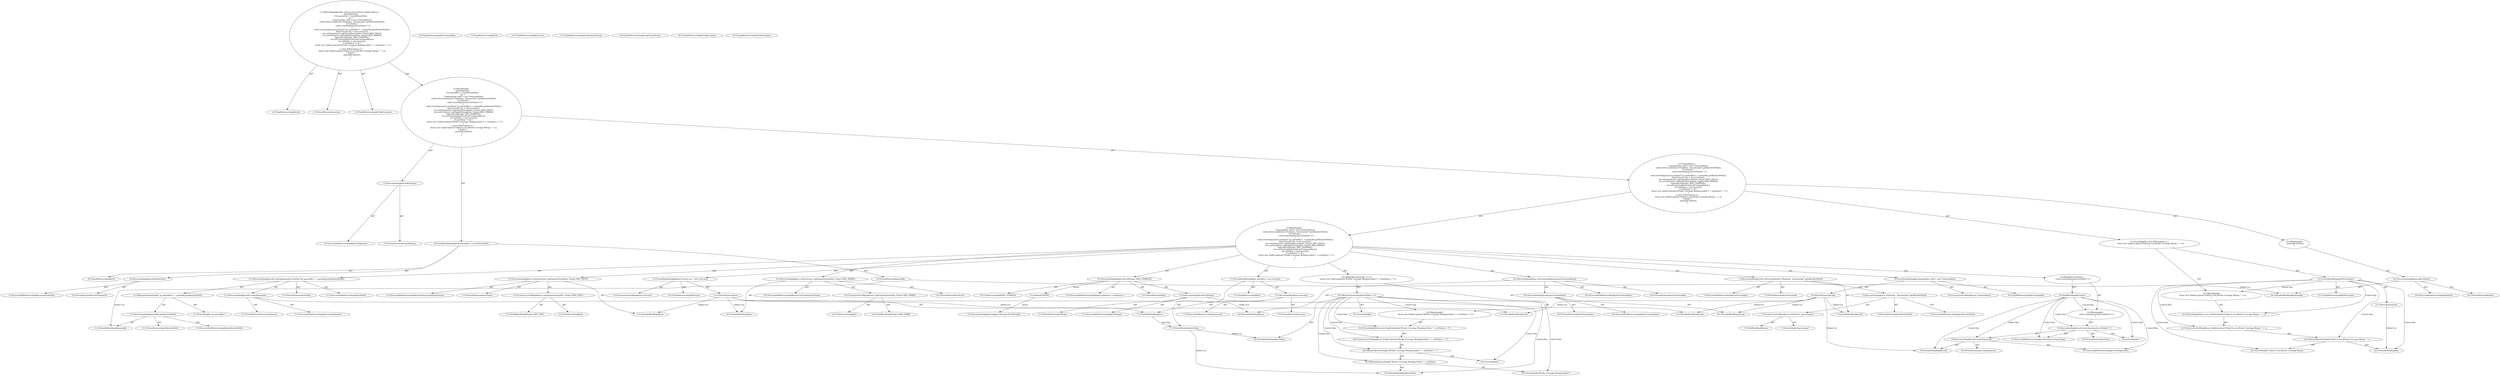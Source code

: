 digraph "execute#?" {
0 [label="2:CtTypeReferenceImpl@void" shape=ellipse]
1 [label="2:CtVirtualElement@execute" shape=ellipse]
2 [label="2:CtTypeReferenceImpl@TaskException" shape=ellipse]
3 [label="3:CtExecutableReferenceImpl@checkOptions()" shape=ellipse]
4 [label="3:CtVirtualElement@checkOptions" shape=ellipse]
5 [label="3:CtInvocationImpl@checkOptions()" shape=ellipse]
6 [label="4:CtTypeReferenceImpl@File" shape=ellipse]
7 [label="4:CtExecutableReferenceImpl@createParamFile()" shape=ellipse]
8 [label="4:CtVirtualElement@createParamFile" shape=ellipse]
9 [label="4:CtInvocationImpl@createParamFile()" shape=ellipse]
10 [label="4:CtVirtualElement@paramfile" shape=ellipse]
11 [label="4:CtLocalVariableImpl@File paramfile = createParamFile()" shape=ellipse]
12 [label="6:CtTypeReferenceImpl@Commandline" shape=ellipse]
13 [label="6:CtTypeReferenceImpl@Commandline" shape=ellipse]
14 [label="6:CtConstructorCallImpl@new Commandline()" shape=ellipse]
15 [label="6:CtVirtualElement@cmdl" shape=ellipse]
16 [label="6:CtLocalVariableImpl@Commandline cmdl = new Commandline()" shape=ellipse]
17 [label="7:CtExecutableReferenceImpl@setExecutable()" shape=ellipse]
18 [label="7:CtVirtualElement@setExecutable" shape=ellipse]
19 [label="7:CtVariableReadImpl@cmdl" shape=ellipse]
20 [label="7:CtExecutableReferenceImpl@getAbsolutePath()" shape=ellipse]
21 [label="7:CtVirtualElement@getAbsolutePath" shape=ellipse]
22 [label="7:CtTypeReferenceImpl@File" shape=ellipse]
23 [label="7:CtFieldReadImpl@home" shape=ellipse]
24 [label="7:CtLiteralImpl@\"jpcovmerge\"" shape=ellipse]
25 [label="7:CtConstructorCallImpl@new File(home, \"jpcovmerge\")" shape=ellipse]
26 [label="7:CtInvocationImpl@new File(home, \"jpcovmerge\").getAbsolutePath()" shape=ellipse]
27 [label="7:CtInvocationImpl@cmdl.setExecutable(new File(home, \"jpcovmerge\").getAbsolutePath())" shape=ellipse]
28 [label="8:CtFieldReadImpl@verbose" shape=ellipse]
29 [label="9:CtExecutableReferenceImpl@setValue(java.lang.String)" shape=ellipse]
30 [label="9:CtVirtualElement@setValue" shape=ellipse]
31 [label="9:CtExecutableReferenceImpl@createArgument()" shape=ellipse]
32 [label="9:CtVirtualElement@createArgument" shape=ellipse]
33 [label="9:CtVariableReadImpl@cmdl" shape=ellipse]
34 [label="9:CtInvocationImpl@cmdl.createArgument()" shape=ellipse]
35 [label="9:CtLiteralImpl@\"-v\"" shape=ellipse]
36 [label="9:CtInvocationImpl@cmdl.createArgument().setValue(\"-v\")" shape=ellipse]
37 [label="8:CtBlockImpl@\{
    cmdl.createArgument().setValue(\"-v\");
\}" shape=ellipse]
38 [label="8:CtIfImpl@if (verbose) \{
    cmdl.createArgument().setValue(\"-v\");
\}" shape=ellipse]
39 [label="11:CtExecutableReferenceImpl@setValue()" shape=ellipse]
40 [label="11:CtVirtualElement@setValue" shape=ellipse]
41 [label="11:CtExecutableReferenceImpl@createArgument()" shape=ellipse]
42 [label="11:CtVirtualElement@createArgument" shape=ellipse]
43 [label="11:CtVariableReadImpl@cmdl" shape=ellipse]
44 [label="11:CtInvocationImpl@cmdl.createArgument()" shape=ellipse]
45 [label="11:CtLiteralImpl@\"-jp_paramfile=\"" shape=ellipse]
46 [label="11:CtExecutableReferenceImpl@getAbsolutePath()" shape=ellipse]
47 [label="11:CtVirtualElement@getAbsolutePath" shape=ellipse]
48 [label="11:CtVariableReadImpl@paramfile" shape=ellipse]
49 [label="11:CtInvocationImpl@paramfile.getAbsolutePath()" shape=ellipse]
50 [label="11:CtBinaryOperatorImpl@\"-jp_paramfile=\" + paramfile.getAbsolutePath()" shape=ellipse]
51 [label="11:CtInvocationImpl@cmdl.createArgument().setValue(\"-jp_paramfile=\" + paramfile.getAbsolutePath())" shape=ellipse]
52 [label="12:CtTypeReferenceImpl@Execute" shape=ellipse]
53 [label="12:CtTypeReferenceImpl@Execute" shape=ellipse]
54 [label="12:CtConstructorCallImpl@new Execute()" shape=ellipse]
55 [label="12:CtVirtualElement@exe" shape=ellipse]
56 [label="12:CtLocalVariableImpl@final Execute exe = new Execute()" shape=ellipse]
57 [label="13:CtExecutableReferenceImpl@setOutput(LogOutputStream)" shape=ellipse]
58 [label="13:CtVirtualElement@setOutput" shape=ellipse]
59 [label="13:CtVariableReadImpl@exe" shape=ellipse]
60 [label="13:CtTypeReferenceImpl@LogOutputStream" shape=ellipse]
61 [label="13:CtThisAccessImpl@this" shape=ellipse]
62 [label="13:CtFieldReadImpl@Project.MSG_INFO" shape=ellipse]
63 [label="13:CtConstructorCallImpl@new LogOutputStream(this, Project.MSG_INFO)" shape=ellipse]
64 [label="13:CtInvocationImpl@exe.setOutput(new LogOutputStream(this, Project.MSG_INFO))" shape=ellipse]
65 [label="14:CtExecutableReferenceImpl@setError(LogOutputStream)" shape=ellipse]
66 [label="14:CtVirtualElement@setError" shape=ellipse]
67 [label="14:CtVariableReadImpl@exe" shape=ellipse]
68 [label="14:CtTypeReferenceImpl@LogOutputStream" shape=ellipse]
69 [label="14:CtThisAccessImpl@this" shape=ellipse]
70 [label="14:CtFieldReadImpl@Project.MSG_WARN" shape=ellipse]
71 [label="14:CtConstructorCallImpl@new LogOutputStream(this, Project.MSG_WARN)" shape=ellipse]
72 [label="14:CtInvocationImpl@exe.setError(new LogOutputStream(this, Project.MSG_WARN))" shape=ellipse]
73 [label="15:CtExecutableReferenceImpl@log(<unknown>,<unknown>)" shape=ellipse]
74 [label="15:CtVirtualElement@log" shape=ellipse]
75 [label="15:CtExecutableReferenceImpl@toString()" shape=ellipse]
76 [label="15:CtVirtualElement@toString" shape=ellipse]
77 [label="15:CtVariableReadImpl@cmdl" shape=ellipse]
78 [label="15:CtInvocationImpl@cmdl.toString()" shape=ellipse]
79 [label="15:CtTypeAccessImpl@MSG_VERBOSE" shape=ellipse]
80 [label="15:CtInvocationImpl@log(cmdl.toString(), MSG_VERBOSE)" shape=ellipse]
81 [label="16:CtExecutableReferenceImpl@setCommandline()" shape=ellipse]
82 [label="16:CtVirtualElement@setCommandline" shape=ellipse]
83 [label="16:CtVariableReadImpl@exe" shape=ellipse]
84 [label="16:CtExecutableReferenceImpl@getCommandline()" shape=ellipse]
85 [label="16:CtVirtualElement@getCommandline" shape=ellipse]
86 [label="16:CtVariableReadImpl@cmdl" shape=ellipse]
87 [label="16:CtInvocationImpl@cmdl.getCommandline()" shape=ellipse]
88 [label="16:CtInvocationImpl@exe.setCommandline(cmdl.getCommandline())" shape=ellipse]
89 [label="17:CtTypeReferenceImpl@int" shape=ellipse]
90 [label="17:CtExecutableReferenceImpl@execute()" shape=ellipse]
91 [label="17:CtVirtualElement@execute" shape=ellipse]
92 [label="17:CtVariableReadImpl@exe" shape=ellipse]
93 [label="17:CtInvocationImpl@exe.execute()" shape=ellipse]
94 [label="17:CtVirtualElement@exitValue" shape=ellipse]
95 [label="17:CtLocalVariableImpl@int exitValue = exe.execute()" shape=ellipse]
96 [label="18:CtVariableReadImpl@exitValue" shape=ellipse]
97 [label="18:CtLiteralImpl@0" shape=ellipse]
98 [label="18:CtBinaryOperatorImpl@exitValue != 0" shape=ellipse]
99 [label="19:CtTypeReferenceImpl@TaskException" shape=ellipse]
100 [label="19:CtLiteralImpl@\"JProbe Coverage Merging failed (\"" shape=ellipse]
101 [label="19:CtVariableReadImpl@exitValue" shape=ellipse]
102 [label="19:CtBinaryOperatorImpl@(\"JProbe Coverage Merging failed (\" + exitValue)" shape=ellipse]
103 [label="19:CtLiteralImpl@\")\"" shape=ellipse]
104 [label="19:CtBinaryOperatorImpl@(\"JProbe Coverage Merging failed (\" + exitValue) + \")\"" shape=ellipse]
105 [label="19:CtConstructorCallImpl@new TaskException((\"JProbe Coverage Merging failed (\" + exitValue) + \")\")" shape=ellipse]
106 [label="19:CtThrowImpl@throw new TaskException((\"JProbe Coverage Merging failed (\" + exitValue) + \")\")" shape=ellipse]
107 [label="18:CtBlockImpl@\{
    throw new TaskException((\"JProbe Coverage Merging failed (\" + exitValue) + \")\");
\}" shape=ellipse]
108 [label="18:CtIfImpl@if (exitValue != 0) \{
    throw new TaskException((\"JProbe Coverage Merging failed (\" + exitValue) + \")\");
\}" shape=ellipse]
109 [label="5:CtBlockImpl@\{
    Commandline cmdl = new Commandline();
    cmdl.setExecutable(new File(home, \"jpcovmerge\").getAbsolutePath());
    if (verbose) \{
        cmdl.createArgument().setValue(\"-v\");
    \}
    cmdl.createArgument().setValue(\"-jp_paramfile=\" + paramfile.getAbsolutePath());
    final Execute exe = new Execute();
    exe.setOutput(new LogOutputStream(this, Project.MSG_INFO));
    exe.setError(new LogOutputStream(this, Project.MSG_WARN));
    log(cmdl.toString(), MSG_VERBOSE);
    exe.setCommandline(cmdl.getCommandline());
    int exitValue = exe.execute();
    if (exitValue != 0) \{
        throw new TaskException((\"JProbe Coverage Merging failed (\" + exitValue) + \")\");
    \}
\}" shape=ellipse]
110 [label="21:CtVirtualElement@e" shape=ellipse]
111 [label="21:CtTypeReferenceImpl@IOException" shape=ellipse]
112 [label="21:CtCatchVariableImpl@IOException e" shape=ellipse]
113 [label="22:CtTypeReferenceImpl@TaskException" shape=ellipse]
114 [label="22:CtLiteralImpl@\"Failed to run JProbe Coverage Merge: \"" shape=ellipse]
115 [label="22:CtVariableReadImpl@e" shape=ellipse]
116 [label="22:CtBinaryOperatorImpl@\"Failed to run JProbe Coverage Merge: \" + e" shape=ellipse]
117 [label="22:CtConstructorCallImpl@new TaskException(\"Failed to run JProbe Coverage Merge: \" + e)" shape=ellipse]
118 [label="22:CtThrowImpl@throw new TaskException(\"Failed to run JProbe Coverage Merge: \" + e)" shape=ellipse]
119 [label="21:CtBlockImpl@\{
    throw new TaskException(\"Failed to run JProbe Coverage Merge: \" + e);
\}" shape=ellipse]
120 [label="21:CtCatchImpl@ catch (IOException e) \{
    throw new TaskException(\"Failed to run JProbe Coverage Merge: \" + e);
\}" shape=ellipse]
121 [label="24:CtExecutableReferenceImpl@delete()" shape=ellipse]
122 [label="24:CtVirtualElement@delete" shape=ellipse]
123 [label="24:CtVariableReadImpl@paramfile" shape=ellipse]
124 [label="24:CtInvocationImpl@paramfile.delete()" shape=ellipse]
125 [label="23:CtBlockImpl@\{
    paramfile.delete();
\}" shape=ellipse]
126 [label="5:CtTryImpl@try \{
    Commandline cmdl = new Commandline();
    cmdl.setExecutable(new File(home, \"jpcovmerge\").getAbsolutePath());
    if (verbose) \{
        cmdl.createArgument().setValue(\"-v\");
    \}
    cmdl.createArgument().setValue(\"-jp_paramfile=\" + paramfile.getAbsolutePath());
    final Execute exe = new Execute();
    exe.setOutput(new LogOutputStream(this, Project.MSG_INFO));
    exe.setError(new LogOutputStream(this, Project.MSG_WARN));
    log(cmdl.toString(), MSG_VERBOSE);
    exe.setCommandline(cmdl.getCommandline());
    int exitValue = exe.execute();
    if (exitValue != 0) \{
        throw new TaskException((\"JProbe Coverage Merging failed (\" + exitValue) + \")\");
    \}
\} catch (IOException e) \{
    throw new TaskException(\"Failed to run JProbe Coverage Merge: \" + e);
\} finally \{
    paramfile.delete();
\}" shape=ellipse]
127 [label="2:CtBlockImpl@\{
    checkOptions();
    File paramfile = createParamFile();
    try \{
        Commandline cmdl = new Commandline();
        cmdl.setExecutable(new File(home, \"jpcovmerge\").getAbsolutePath());
        if (verbose) \{
            cmdl.createArgument().setValue(\"-v\");
        \}
        cmdl.createArgument().setValue(\"-jp_paramfile=\" + paramfile.getAbsolutePath());
        final Execute exe = new Execute();
        exe.setOutput(new LogOutputStream(this, Project.MSG_INFO));
        exe.setError(new LogOutputStream(this, Project.MSG_WARN));
        log(cmdl.toString(), MSG_VERBOSE);
        exe.setCommandline(cmdl.getCommandline());
        int exitValue = exe.execute();
        if (exitValue != 0) \{
            throw new TaskException((\"JProbe Coverage Merging failed (\" + exitValue) + \")\");
        \}
    \} catch (IOException e) \{
        throw new TaskException(\"Failed to run JProbe Coverage Merge: \" + e);
    \} finally \{
        paramfile.delete();
    \}
\}" shape=ellipse]
128 [label="2:CtMethodImpl@public void execute() throws TaskException \{
    checkOptions();
    File paramfile = createParamFile();
    try \{
        Commandline cmdl = new Commandline();
        cmdl.setExecutable(new File(home, \"jpcovmerge\").getAbsolutePath());
        if (verbose) \{
            cmdl.createArgument().setValue(\"-v\");
        \}
        cmdl.createArgument().setValue(\"-jp_paramfile=\" + paramfile.getAbsolutePath());
        final Execute exe = new Execute();
        exe.setOutput(new LogOutputStream(this, Project.MSG_INFO));
        exe.setError(new LogOutputStream(this, Project.MSG_WARN));
        log(cmdl.toString(), MSG_VERBOSE);
        exe.setCommandline(cmdl.getCommandline());
        int exitValue = exe.execute();
        if (exitValue != 0) \{
            throw new TaskException((\"JProbe Coverage Merging failed (\" + exitValue) + \")\");
        \}
    \} catch (IOException e) \{
        throw new TaskException(\"Failed to run JProbe Coverage Merge: \" + e);
    \} finally \{
        paramfile.delete();
    \}
\}" shape=ellipse]
129 [label="15:Update@UPDATE" shape=ellipse]
130 [label="15:CtInvocationImpl@getLogger().debug(cmdl.toString())" shape=ellipse]
5 -> 4 [label="AST"];
5 -> 3 [label="AST"];
9 -> 8 [label="AST"];
9 -> 7 [label="AST"];
10 -> 48 [label="Define-Use"];
10 -> 123 [label="Define-Use"];
11 -> 10 [label="AST"];
11 -> 6 [label="AST"];
11 -> 9 [label="AST"];
15 -> 19 [label="Define-Use"];
15 -> 33 [label="Define-Use"];
15 -> 43 [label="Define-Use"];
15 -> 77 [label="Define-Use"];
15 -> 86 [label="Define-Use"];
16 -> 15 [label="AST"];
16 -> 12 [label="AST"];
16 -> 14 [label="AST"];
25 -> 23 [label="AST"];
25 -> 24 [label="AST"];
26 -> 21 [label="AST"];
26 -> 25 [label="AST"];
26 -> 20 [label="AST"];
27 -> 18 [label="AST"];
27 -> 19 [label="AST"];
27 -> 17 [label="AST"];
27 -> 26 [label="AST"];
28 -> 37 [label="Control Dep"];
28 -> 36 [label="Control Dep"];
28 -> 29 [label="Control Dep"];
28 -> 34 [label="Control Dep"];
28 -> 31 [label="Control Dep"];
28 -> 33 [label="Control Dep"];
28 -> 35 [label="Control Dep"];
34 -> 32 [label="AST"];
34 -> 33 [label="AST"];
34 -> 31 [label="AST"];
36 -> 30 [label="AST"];
36 -> 34 [label="AST"];
36 -> 29 [label="AST"];
36 -> 35 [label="AST"];
37 -> 36 [label="AST"];
38 -> 28 [label="AST"];
38 -> 37 [label="AST"];
44 -> 42 [label="AST"];
44 -> 43 [label="AST"];
44 -> 41 [label="AST"];
49 -> 47 [label="AST"];
49 -> 48 [label="AST"];
49 -> 46 [label="AST"];
50 -> 45 [label="AST"];
50 -> 49 [label="AST"];
51 -> 40 [label="AST"];
51 -> 44 [label="AST"];
51 -> 39 [label="AST"];
51 -> 50 [label="AST"];
55 -> 59 [label="Define-Use"];
55 -> 67 [label="Define-Use"];
55 -> 83 [label="Define-Use"];
55 -> 92 [label="Define-Use"];
56 -> 55 [label="AST"];
56 -> 52 [label="AST"];
56 -> 54 [label="AST"];
63 -> 61 [label="AST"];
63 -> 62 [label="AST"];
64 -> 58 [label="AST"];
64 -> 59 [label="AST"];
64 -> 57 [label="AST"];
64 -> 63 [label="AST"];
71 -> 69 [label="AST"];
71 -> 70 [label="AST"];
72 -> 66 [label="AST"];
72 -> 67 [label="AST"];
72 -> 65 [label="AST"];
72 -> 71 [label="AST"];
78 -> 76 [label="AST"];
78 -> 77 [label="AST"];
78 -> 75 [label="AST"];
80 -> 74 [label="AST"];
80 -> 73 [label="AST"];
80 -> 78 [label="AST"];
80 -> 79 [label="AST"];
80 -> 129 [label="Action"];
87 -> 85 [label="AST"];
87 -> 86 [label="AST"];
87 -> 84 [label="AST"];
88 -> 82 [label="AST"];
88 -> 83 [label="AST"];
88 -> 81 [label="AST"];
88 -> 87 [label="AST"];
92 -> 94 [label="Data Dep"];
93 -> 91 [label="AST"];
93 -> 92 [label="AST"];
93 -> 90 [label="AST"];
94 -> 96 [label="Define-Use"];
94 -> 101 [label="Define-Use"];
95 -> 94 [label="AST"];
95 -> 89 [label="AST"];
95 -> 93 [label="AST"];
98 -> 96 [label="AST"];
98 -> 97 [label="AST"];
98 -> 107 [label="Control Dep"];
98 -> 106 [label="Control Dep"];
98 -> 105 [label="Control Dep"];
98 -> 104 [label="Control Dep"];
98 -> 102 [label="Control Dep"];
98 -> 100 [label="Control Dep"];
98 -> 101 [label="Control Dep"];
98 -> 103 [label="Control Dep"];
102 -> 100 [label="AST"];
102 -> 101 [label="AST"];
104 -> 102 [label="AST"];
104 -> 103 [label="AST"];
105 -> 104 [label="AST"];
106 -> 105 [label="AST"];
107 -> 106 [label="AST"];
108 -> 98 [label="AST"];
108 -> 107 [label="AST"];
109 -> 16 [label="AST"];
109 -> 27 [label="AST"];
109 -> 38 [label="AST"];
109 -> 51 [label="AST"];
109 -> 56 [label="AST"];
109 -> 64 [label="AST"];
109 -> 72 [label="AST"];
109 -> 80 [label="AST"];
109 -> 88 [label="AST"];
109 -> 95 [label="AST"];
109 -> 108 [label="AST"];
110 -> 115 [label="Define-Use"];
112 -> 110 [label="AST"];
112 -> 111 [label="AST"];
112 -> 119 [label="Control Dep"];
112 -> 118 [label="Control Dep"];
112 -> 117 [label="Control Dep"];
112 -> 116 [label="Control Dep"];
112 -> 114 [label="Control Dep"];
112 -> 115 [label="Control Dep"];
116 -> 114 [label="AST"];
116 -> 115 [label="AST"];
117 -> 116 [label="AST"];
118 -> 117 [label="AST"];
119 -> 118 [label="AST"];
120 -> 112 [label="AST"];
120 -> 119 [label="AST"];
124 -> 122 [label="AST"];
124 -> 123 [label="AST"];
124 -> 121 [label="AST"];
125 -> 124 [label="AST"];
126 -> 109 [label="AST"];
126 -> 120 [label="AST"];
126 -> 125 [label="AST"];
127 -> 5 [label="AST"];
127 -> 11 [label="AST"];
127 -> 126 [label="AST"];
128 -> 1 [label="AST"];
128 -> 0 [label="AST"];
128 -> 2 [label="AST"];
128 -> 127 [label="AST"];
129 -> 130 [label="Action"];
}